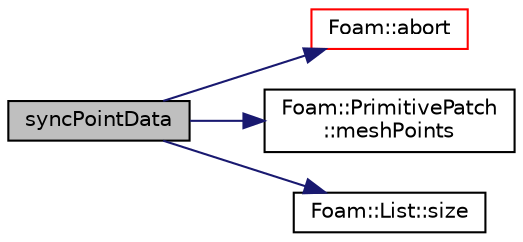 digraph "syncPointData"
{
  bgcolor="transparent";
  edge [fontname="Helvetica",fontsize="10",labelfontname="Helvetica",labelfontsize="10"];
  node [fontname="Helvetica",fontsize="10",shape=record];
  rankdir="LR";
  Node2597 [label="syncPointData",height=0.2,width=0.4,color="black", fillcolor="grey75", style="filled", fontcolor="black"];
  Node2597 -> Node2598 [color="midnightblue",fontsize="10",style="solid",fontname="Helvetica"];
  Node2598 [label="Foam::abort",height=0.2,width=0.4,color="red",URL="$a21851.html#a447107a607d03e417307c203fa5fb44b"];
  Node2597 -> Node2643 [color="midnightblue",fontsize="10",style="solid",fontname="Helvetica"];
  Node2643 [label="Foam::PrimitivePatch\l::meshPoints",height=0.2,width=0.4,color="black",URL="$a28693.html#a52e3a457780fe74b31d39dc046bce1d8",tooltip="Return labelList of mesh points in patch. They are constructed. "];
  Node2597 -> Node2644 [color="midnightblue",fontsize="10",style="solid",fontname="Helvetica"];
  Node2644 [label="Foam::List::size",height=0.2,width=0.4,color="black",URL="$a26833.html#a8a5f6fa29bd4b500caf186f60245b384",tooltip="Override size to be inconsistent with allocated storage. "];
}
